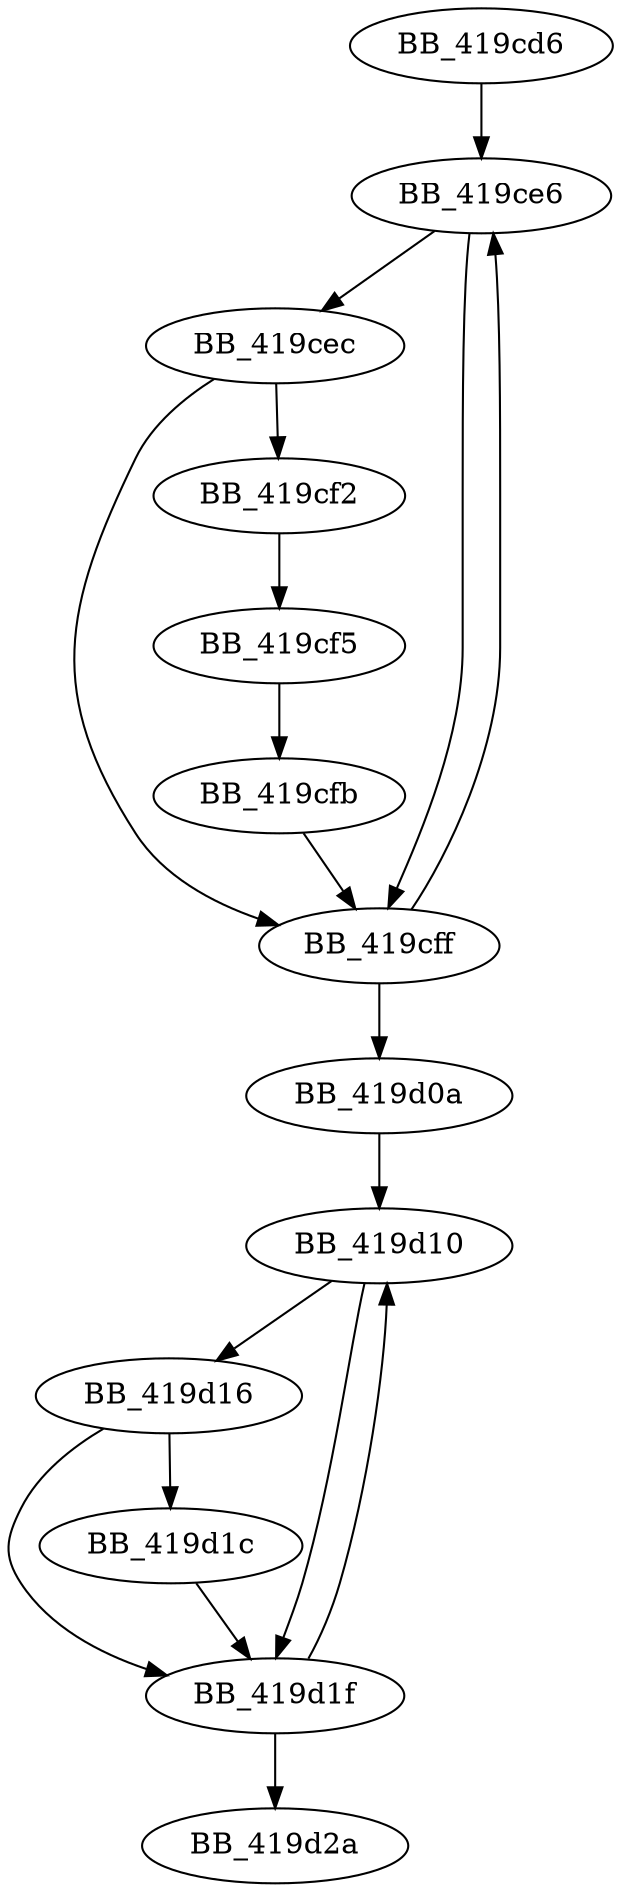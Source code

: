 DiGraph __mtdeletelocks{
BB_419cd6->BB_419ce6
BB_419ce6->BB_419cec
BB_419ce6->BB_419cff
BB_419cec->BB_419cf2
BB_419cec->BB_419cff
BB_419cf2->BB_419cf5
BB_419cf5->BB_419cfb
BB_419cfb->BB_419cff
BB_419cff->BB_419ce6
BB_419cff->BB_419d0a
BB_419d0a->BB_419d10
BB_419d10->BB_419d16
BB_419d10->BB_419d1f
BB_419d16->BB_419d1c
BB_419d16->BB_419d1f
BB_419d1c->BB_419d1f
BB_419d1f->BB_419d10
BB_419d1f->BB_419d2a
}
